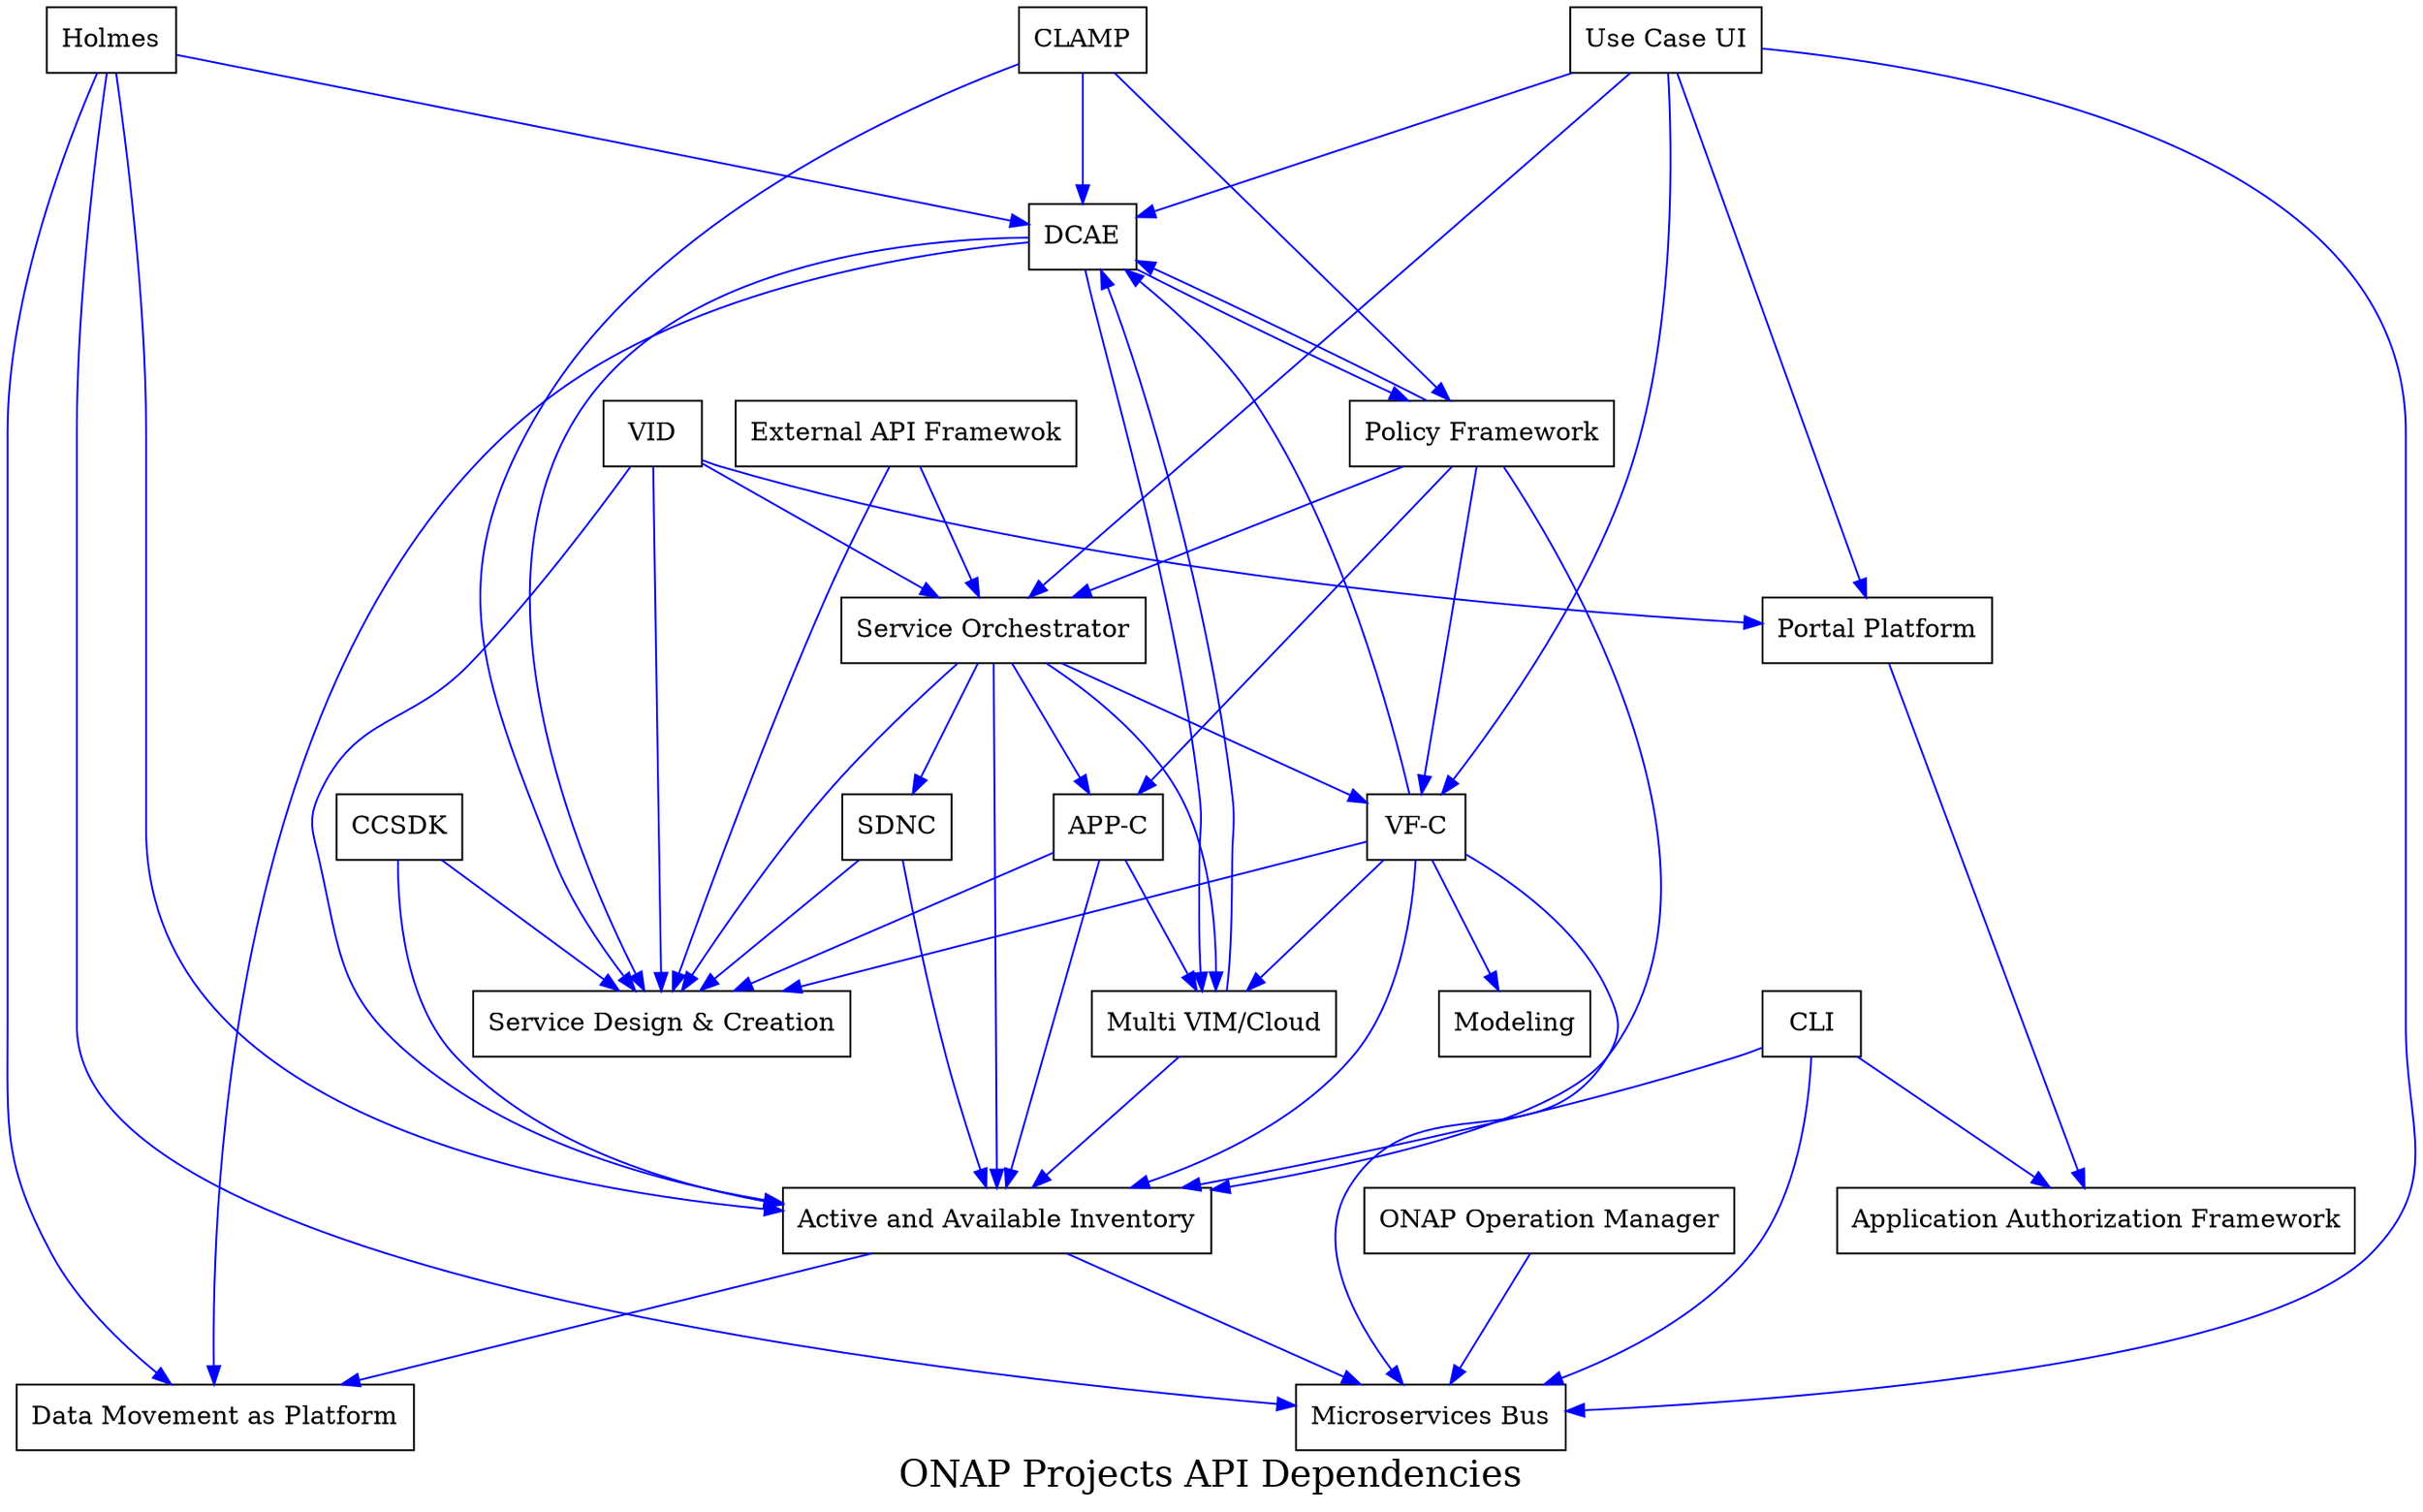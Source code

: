 /*
 * Copyright 2017 Huawei Technologies Co., Ltd.
 *
 * Licensed under the Apache License, Version 2.0 (the "License");
 * you may not use this file except in compliance with the License.
 * You may obtain a copy of the License at
 *
 *     http://www.apache.org/licenses/LICENSE-2.0
 *
 * Unless required by applicable law or agreed to in writing, software
 * distributed under the License is distributed on an "AS IS" BASIS,
 * WITHOUT WARRANTIES OR CONDITIONS OF ANY KIND, either express or implied.
 * See the License for the specific language governing permissions and
 * limitations under the License.
 */

/*
Usage: dot -T png -O onapapidependecies.dot   This cmd will generate a png graph dependency file.
Graphiz is the open source tool used to generate the graph.
Graphiz is available and documented at http://www.graphviz.org
This text file represents the API dependencies between ONAP projects
The relation between producer and consumer is formalized by the following convention:
consumer -> producer; 
*/
 
digraph {
newrank=true;
fontsize = 20;
label="ONAP Projects API Dependencies";
rankdir=TB;
ranksep="1 equally"; 
edge [color=Blue]

aai				[shape=box,label="Active and Available Inventory"]
aaf				[shape=box,label="Application Authorization Framework"]
appc			[shape=box,label="APP-C"]
ccsdk			[shape=box,label="CCSDK"]
clamp			[shape=box,label="CLAMP"]
cli			    [shape=box,label="CLI"]
clamp			[shape=box,label="CLAMP"]
dcaegen2		[shape=box,label="DCAE"]
dmaap			[shape=box,label="Data Movement as Platform"]
extapi			[shape=box,label="External API Framewok"]
holmes			[shape=box,label="Holmes"]
modeling		[shape=box,label="Modeling"]
msb				[shape=box,label="Microservices Bus"]
multicloud		[shape=box,label="Multi VIM/Cloud"]
oom			    [shape=box,label="ONAP Operation Manager"]
policy			[shape=box,label="Policy Framework"]
portal			[shape=box,label="Portal Platform"]
sdc				[shape=box,label="Service Design & Creation"]
sdnc			[shape=box,label="SDNC"]
so				[shape=box,label="Service Orchestrator"]
vfc         	[shape=box,label="VF-C"]
vid  			[shape=box,label="VID"]
usecaseui		[shape=box,label="Use Case UI"]


aai -> dmaap;			//https://wiki.onap.org/pages/viewpage.action?pageId=8227565#A&AIM1ReleasePlanning-APIIncomingDependencies
aai -> msb;
appc -> aai;			//https://wiki.onap.org/pages/viewpage.action?pageId=6593279#APPCM1ReleasePlanning(AmsterdamRelease)-APIIncomingDependencies
appc -> multicloud;
appc -> sdc;
ccsdk -> aai;			//https://wiki.onap.org/display/DW/Release+Planning+Template+%3A+CCSDK+Amsterdam+Release#ReleasePlanningTemplate:CCSDKAmsterdamRelease-APIIncomingDependencies
ccsdk -> sdc;
clamp -> dcaegen2;		//https://wiki.onap.org/display/DW/CLAMP+Release+Planning+M1#CLAMPReleasePlanningM1-APIIncomingDependencies
clamp -> policy;
clamp -> sdc;
cli -> aaf;				//https://wiki.onap.org/display/DW/CLI+Release+Planning#CLIReleasePlanning-APIIncomingDependencies
cli -> aai;
cli -> msb;
dcaegen2 -> dmaap;		//https://wiki.onap.org/display/DW/DCAE+R1+Release+Planning#DCAER1ReleasePlanning-APIIncomingDependencies
dcaegen2 -> multicloud;
dcaegen2 -> policy;
dcaegen2 -> sdc;			
extapi -> so;			//https://wiki.onap.org/pages/viewpage.action?pageId=8227006#ExternalAPIFrameworkM1ReleasePlanning(AmsterdamRelease)-APIIncomingDependencies		
extapi -> sdc;
holmes -> aai;			//https://wiki.onap.org/pages/viewpage.action?pageId=6593583#HolmesReleasePlanningforAmsterdam-APIIncomingDependencies		
holmes -> dcaegen2;
holmes -> dmaap;
holmes -> msb;
multicloud -> aai;		//https://wiki.onap.org/pages/viewpage.action?pageId=8225753#MultiVIM/CloudRelease1Planning-APIIncomingDependencies
multicloud -> dcaegen2;
oom -> msb;				//https://wiki.onap.org/display/DW/OOM+M1+Release+Planning+Template#OOMM1ReleasePlanningTemplate-APIIncomingDependencies
policy -> aai;			//https://wiki.onap.org/display/DW/Policy+Framework+R1+-+M1+Release+Planning+Template#PolicyFrameworkR1-M1ReleasePlanningTemplate-APIIncomingDependencies
policy -> appc;
policy -> dcaegen2;
policy -> vfc;
policy -> so;
portal -> aaf;			//https://wiki.onap.org/pages/viewpage.action?pageId=8227559#PortalPlatformM1ReleasePlanning(AmsterdamRelease)-APIIncomingDependencies
sdnc -> aai;			//https://wiki.onap.org/display/DW/Release+Planning+Template+%3A+SDNC+Amsterdam+Release#ReleasePlanningTemplate:SDNCAmsterdamRelease-APIIncomingDependencies
sdnc -> sdc;
so -> aai;				//https://wiki.onap.org/display/DW/Service+Orchestrator+Release+Planning#ServiceOrchestratorReleasePlanning-APIIncomingDependencies
so -> appc;
so -> multicloud;
so -> sdc;
so -> sdnc;
so -> vfc;
usecaseui -> dcaegen2;	//https://wiki.onap.org/display/DW/Usecase+UI+Release+Planning#UsecaseUIReleasePlanning-APIIncomingDependencies
usecaseui -> msb;
usecaseui -> portal;
usecaseui -> so;
usecaseui -> vfc;
vid -> aai;				//https://wiki.onap.org/display/DW/VID+R1+Amsterdam+Release+Planning#VIDR1AmsterdamReleasePlanning-APIIncomingDependencies
vid -> portal;
vid -> sdc;
vid -> so;
vfc -> aai;				//https://wiki.onap.org/display/DW/VF-C+Release+Planning#VF-CReleasePlanning-APIIncomingDependencies
vfc -> dcaegen2;
vfc -> modeling;
vfc -> multicloud;
vfc -> msb;
vfc -> sdc;
}
